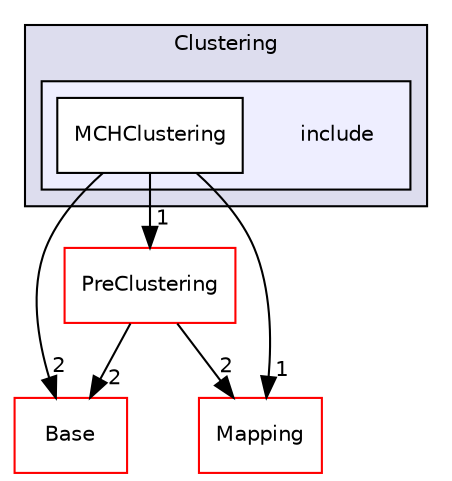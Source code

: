 digraph "/home/travis/build/AliceO2Group/AliceO2/Detectors/MUON/MCH/Clustering/include" {
  bgcolor=transparent;
  compound=true
  node [ fontsize="10", fontname="Helvetica"];
  edge [ labelfontsize="10", labelfontname="Helvetica"];
  subgraph clusterdir_888858b226b7bc70f7e8b18d57d75108 {
    graph [ bgcolor="#ddddee", pencolor="black", label="Clustering" fontname="Helvetica", fontsize="10", URL="dir_888858b226b7bc70f7e8b18d57d75108.html"]
  subgraph clusterdir_484f77b1fbf41c1c23153e848cd358eb {
    graph [ bgcolor="#eeeeff", pencolor="black", label="" URL="dir_484f77b1fbf41c1c23153e848cd358eb.html"];
    dir_484f77b1fbf41c1c23153e848cd358eb [shape=plaintext label="include"];
    dir_862fe5ea609f4025daad0f6b12683ee4 [shape=box label="MCHClustering" color="black" fillcolor="white" style="filled" URL="dir_862fe5ea609f4025daad0f6b12683ee4.html"];
  }
  }
  dir_6229e1f1a243f5ed3f0013dfa4f13deb [shape=box label="PreClustering" color="red" URL="dir_6229e1f1a243f5ed3f0013dfa4f13deb.html"];
  dir_1155c84989a046e7de4bf0156dc4b34c [shape=box label="Base" color="red" URL="dir_1155c84989a046e7de4bf0156dc4b34c.html"];
  dir_b098e3604916eca5f90f2bb1c75b7880 [shape=box label="Mapping" color="red" URL="dir_b098e3604916eca5f90f2bb1c75b7880.html"];
  dir_6229e1f1a243f5ed3f0013dfa4f13deb->dir_1155c84989a046e7de4bf0156dc4b34c [headlabel="2", labeldistance=1.5 headhref="dir_000584_000147.html"];
  dir_6229e1f1a243f5ed3f0013dfa4f13deb->dir_b098e3604916eca5f90f2bb1c75b7880 [headlabel="2", labeldistance=1.5 headhref="dir_000584_000560.html"];
  dir_862fe5ea609f4025daad0f6b12683ee4->dir_6229e1f1a243f5ed3f0013dfa4f13deb [headlabel="1", labeldistance=1.5 headhref="dir_000573_000584.html"];
  dir_862fe5ea609f4025daad0f6b12683ee4->dir_1155c84989a046e7de4bf0156dc4b34c [headlabel="2", labeldistance=1.5 headhref="dir_000573_000147.html"];
  dir_862fe5ea609f4025daad0f6b12683ee4->dir_b098e3604916eca5f90f2bb1c75b7880 [headlabel="1", labeldistance=1.5 headhref="dir_000573_000560.html"];
}

